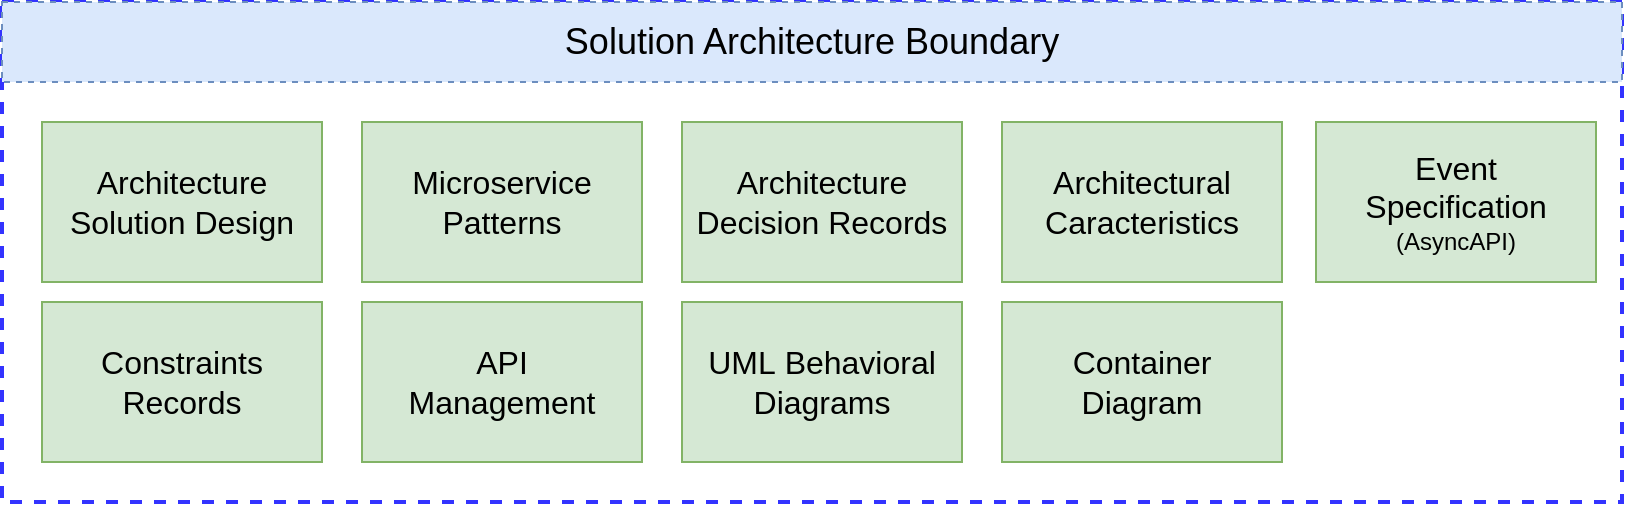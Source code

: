<mxfile version="14.9.6" type="device"><diagram id="Oz1pxEKi8darIY-afutS" name="Página-1"><mxGraphModel dx="1024" dy="592" grid="1" gridSize="10" guides="1" tooltips="1" connect="1" arrows="1" fold="1" page="1" pageScale="1" pageWidth="827" pageHeight="1169" math="0" shadow="0"><root><mxCell id="0"/><mxCell id="1" parent="0"/><mxCell id="F41YS3nfuwHjWBvIlTRY-1" value="" style="rounded=0;whiteSpace=wrap;html=1;dashed=1;fillColor=none;strokeColor=#3333FF;strokeWidth=2;" parent="1" vertex="1"><mxGeometry x="30" y="40" width="810" height="250" as="geometry"/></mxCell><mxCell id="F41YS3nfuwHjWBvIlTRY-3" value="&lt;span style=&quot;font-size: 18px&quot;&gt;Solution Architecture Boundary&lt;/span&gt;" style="text;html=1;strokeColor=#6c8ebf;fillColor=#dae8fc;align=center;verticalAlign=middle;whiteSpace=wrap;rounded=0;dashed=1;" parent="1" vertex="1"><mxGeometry x="30" y="40" width="810" height="40" as="geometry"/></mxCell><mxCell id="v-x4CfVWVhVUCC3SoPK2-2" value="&lt;span style=&quot;font-size: 16px&quot;&gt;Architecture Solution Design&lt;/span&gt;" style="rounded=0;whiteSpace=wrap;html=1;fillColor=#d5e8d4;strokeColor=#82b366;" parent="1" vertex="1"><mxGeometry x="50" y="100" width="140" height="80" as="geometry"/></mxCell><mxCell id="v-x4CfVWVhVUCC3SoPK2-4" value="&lt;span style=&quot;font-size: 16px&quot;&gt;Architecture Decision Records&lt;/span&gt;" style="rounded=0;whiteSpace=wrap;html=1;fillColor=#d5e8d4;strokeColor=#82b366;" parent="1" vertex="1"><mxGeometry x="370" y="100" width="140" height="80" as="geometry"/></mxCell><mxCell id="v-x4CfVWVhVUCC3SoPK2-5" value="&lt;span style=&quot;font-size: 16px&quot;&gt;Architectural Caracteristics&lt;/span&gt;" style="rounded=0;whiteSpace=wrap;html=1;fillColor=#d5e8d4;strokeColor=#82b366;" parent="1" vertex="1"><mxGeometry x="530" y="100" width="140" height="80" as="geometry"/></mxCell><mxCell id="v-x4CfVWVhVUCC3SoPK2-6" value="&lt;span style=&quot;font-size: 16px&quot;&gt;API &lt;br&gt;Management&lt;/span&gt;" style="rounded=0;whiteSpace=wrap;html=1;fillColor=#d5e8d4;strokeColor=#82b366;" parent="1" vertex="1"><mxGeometry x="210" y="190" width="140" height="80" as="geometry"/></mxCell><mxCell id="v-x4CfVWVhVUCC3SoPK2-7" value="&lt;span style=&quot;font-size: 16px&quot;&gt;Constraints Records&lt;/span&gt;" style="rounded=0;whiteSpace=wrap;html=1;fillColor=#d5e8d4;strokeColor=#82b366;" parent="1" vertex="1"><mxGeometry x="50" y="190" width="140" height="80" as="geometry"/></mxCell><mxCell id="1eZRnLlmOCbQ-t0k06cg-1" value="&lt;span style=&quot;font-size: 16px&quot;&gt;UML&amp;nbsp;&lt;/span&gt;&lt;span style=&quot;font-size: 16px&quot;&gt;Behavioral Diagrams&lt;/span&gt;" style="rounded=0;whiteSpace=wrap;html=1;fillColor=#d5e8d4;strokeColor=#82b366;" parent="1" vertex="1"><mxGeometry x="370" y="190" width="140" height="80" as="geometry"/></mxCell><mxCell id="1eZRnLlmOCbQ-t0k06cg-4" value="&lt;span style=&quot;font-size: 16px&quot;&gt;Container &lt;br&gt;Diagram&lt;/span&gt;" style="rounded=0;whiteSpace=wrap;html=1;fillColor=#d5e8d4;strokeColor=#82b366;" parent="1" vertex="1"><mxGeometry x="530" y="190" width="140" height="80" as="geometry"/></mxCell><mxCell id="1eZRnLlmOCbQ-t0k06cg-5" value="&lt;span style=&quot;font-size: 16px&quot;&gt;Event &lt;br&gt;Specification&lt;/span&gt;&lt;br&gt;(AsyncAPI)" style="rounded=0;whiteSpace=wrap;html=1;fillColor=#d5e8d4;strokeColor=#82b366;" parent="1" vertex="1"><mxGeometry x="687" y="100" width="140" height="80" as="geometry"/></mxCell><mxCell id="1eZRnLlmOCbQ-t0k06cg-6" value="&lt;span style=&quot;font-size: 16px&quot;&gt;Microservice Patterns&lt;/span&gt;" style="rounded=0;whiteSpace=wrap;html=1;fillColor=#d5e8d4;strokeColor=#82b366;" parent="1" vertex="1"><mxGeometry x="210" y="100" width="140" height="80" as="geometry"/></mxCell></root></mxGraphModel></diagram></mxfile>